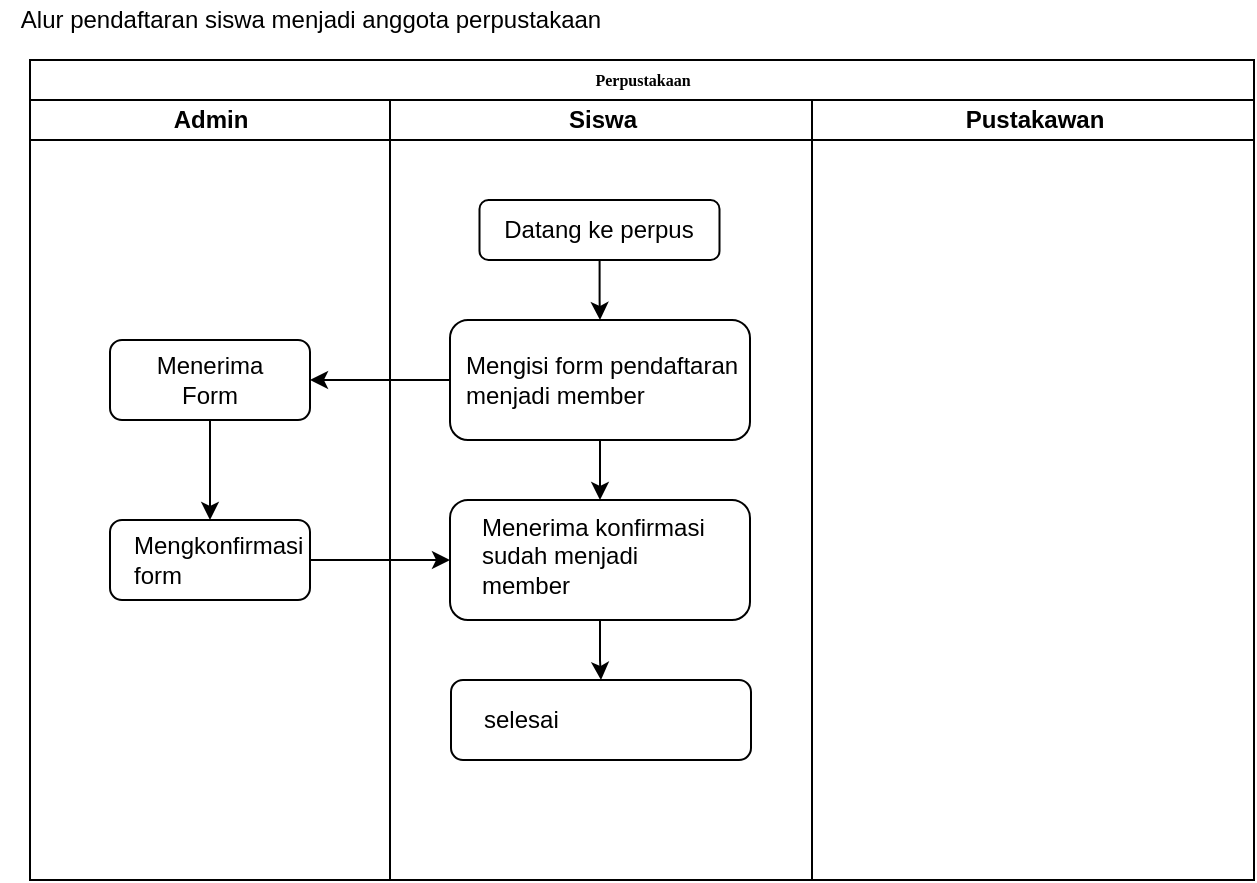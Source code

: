 <mxfile version="14.4.3" type="device"><diagram id="XOx1eMk_9MctRvcuTEXP" name="Page-1"><mxGraphModel dx="1002" dy="581" grid="1" gridSize="10" guides="1" tooltips="1" connect="1" arrows="1" fold="1" page="1" pageScale="1" pageWidth="850" pageHeight="1100" math="0" shadow="0"><root><mxCell id="0"/><mxCell id="1" parent="0"/><mxCell id="MvxJrRrt-ZyHSw6liSzU-1" value="Perpustakaan" style="swimlane;html=1;childLayout=stackLayout;startSize=20;rounded=0;shadow=0;labelBackgroundColor=none;strokeWidth=1;fontFamily=Verdana;fontSize=8;align=center;" vertex="1" parent="1"><mxGeometry x="190" y="110" width="612" height="410" as="geometry"/></mxCell><mxCell id="MvxJrRrt-ZyHSw6liSzU-2" value="Admin" style="swimlane;html=1;startSize=20;" vertex="1" parent="MvxJrRrt-ZyHSw6liSzU-1"><mxGeometry y="20" width="180" height="390" as="geometry"/></mxCell><mxCell id="MvxJrRrt-ZyHSw6liSzU-3" style="edgeStyle=orthogonalEdgeStyle;rounded=0;orthogonalLoop=1;jettySize=auto;html=1;entryX=0.5;entryY=0;entryDx=0;entryDy=0;" edge="1" parent="MvxJrRrt-ZyHSw6liSzU-2" source="MvxJrRrt-ZyHSw6liSzU-4" target="MvxJrRrt-ZyHSw6liSzU-6"><mxGeometry relative="1" as="geometry"/></mxCell><mxCell id="MvxJrRrt-ZyHSw6liSzU-4" value="" style="rounded=1;whiteSpace=wrap;html=1;align=left;" vertex="1" parent="MvxJrRrt-ZyHSw6liSzU-2"><mxGeometry x="40" y="120" width="100" height="40" as="geometry"/></mxCell><mxCell id="MvxJrRrt-ZyHSw6liSzU-5" value="Menerima Form" style="text;html=1;strokeColor=none;fillColor=none;align=center;verticalAlign=middle;whiteSpace=wrap;rounded=0;" vertex="1" parent="MvxJrRrt-ZyHSw6liSzU-2"><mxGeometry x="70" y="130" width="40" height="20" as="geometry"/></mxCell><mxCell id="MvxJrRrt-ZyHSw6liSzU-6" value="" style="rounded=1;whiteSpace=wrap;html=1;align=left;" vertex="1" parent="MvxJrRrt-ZyHSw6liSzU-2"><mxGeometry x="40" y="210" width="100" height="40" as="geometry"/></mxCell><mxCell id="MvxJrRrt-ZyHSw6liSzU-7" value="Mengkonfirmasi form" style="text;html=1;strokeColor=none;fillColor=none;align=left;verticalAlign=middle;whiteSpace=wrap;rounded=0;" vertex="1" parent="MvxJrRrt-ZyHSw6liSzU-2"><mxGeometry x="50" y="220" width="80" height="20" as="geometry"/></mxCell><mxCell id="MvxJrRrt-ZyHSw6liSzU-8" style="edgeStyle=orthogonalEdgeStyle;rounded=0;orthogonalLoop=1;jettySize=auto;html=1;entryX=1;entryY=0.5;entryDx=0;entryDy=0;" edge="1" parent="MvxJrRrt-ZyHSw6liSzU-1" source="MvxJrRrt-ZyHSw6liSzU-14" target="MvxJrRrt-ZyHSw6liSzU-4"><mxGeometry relative="1" as="geometry"/></mxCell><mxCell id="MvxJrRrt-ZyHSw6liSzU-11" value="Siswa" style="swimlane;html=1;startSize=20;align=center;" vertex="1" parent="MvxJrRrt-ZyHSw6liSzU-1"><mxGeometry x="180" y="20" width="211" height="390" as="geometry"/></mxCell><mxCell id="MvxJrRrt-ZyHSw6liSzU-12" value="" style="rounded=1;whiteSpace=wrap;html=1;shadow=0;labelBackgroundColor=none;strokeWidth=1;fontFamily=Verdana;fontSize=8;align=center;" vertex="1" parent="MvxJrRrt-ZyHSw6liSzU-11"><mxGeometry x="44.75" y="50" width="120" height="30" as="geometry"/></mxCell><mxCell id="MvxJrRrt-ZyHSw6liSzU-13" value="Datang ke perpus" style="text;html=1;strokeColor=none;fillColor=none;align=center;verticalAlign=middle;whiteSpace=wrap;rounded=0;" vertex="1" parent="MvxJrRrt-ZyHSw6liSzU-11"><mxGeometry x="51.5" y="55" width="104.5" height="20" as="geometry"/></mxCell><mxCell id="MvxJrRrt-ZyHSw6liSzU-14" value="" style="rounded=1;whiteSpace=wrap;html=1;shadow=0;labelBackgroundColor=none;strokeWidth=1;fontFamily=Verdana;fontSize=8;align=center;" vertex="1" parent="MvxJrRrt-ZyHSw6liSzU-11"><mxGeometry x="30" y="110" width="150" height="60" as="geometry"/></mxCell><mxCell id="MvxJrRrt-ZyHSw6liSzU-15" value="Mengisi form pendaftaran menjadi member" style="text;html=1;strokeColor=none;fillColor=none;align=left;verticalAlign=middle;whiteSpace=wrap;rounded=0;" vertex="1" parent="MvxJrRrt-ZyHSw6liSzU-11"><mxGeometry x="35.5" y="130" width="150" height="20" as="geometry"/></mxCell><mxCell id="MvxJrRrt-ZyHSw6liSzU-16" style="edgeStyle=orthogonalEdgeStyle;rounded=0;orthogonalLoop=1;jettySize=auto;html=1;entryX=0.5;entryY=0;entryDx=0;entryDy=0;" edge="1" parent="MvxJrRrt-ZyHSw6liSzU-11" source="MvxJrRrt-ZyHSw6liSzU-17" target="MvxJrRrt-ZyHSw6liSzU-20"><mxGeometry relative="1" as="geometry"/></mxCell><mxCell id="MvxJrRrt-ZyHSw6liSzU-17" value="" style="rounded=1;whiteSpace=wrap;html=1;shadow=0;labelBackgroundColor=none;strokeWidth=1;fontFamily=Verdana;fontSize=8;align=center;" vertex="1" parent="MvxJrRrt-ZyHSw6liSzU-11"><mxGeometry x="30" y="200" width="150" height="60" as="geometry"/></mxCell><mxCell id="MvxJrRrt-ZyHSw6liSzU-18" value="Menerima konfirmasi sudah menjadi member" style="text;html=1;strokeColor=none;fillColor=none;align=left;verticalAlign=middle;whiteSpace=wrap;rounded=0;" vertex="1" parent="MvxJrRrt-ZyHSw6liSzU-11"><mxGeometry x="44" y="218" width="127" height="20" as="geometry"/></mxCell><mxCell id="MvxJrRrt-ZyHSw6liSzU-20" value="" style="rounded=1;whiteSpace=wrap;html=1;align=left;" vertex="1" parent="MvxJrRrt-ZyHSw6liSzU-11"><mxGeometry x="30.5" y="290" width="150" height="40" as="geometry"/></mxCell><mxCell id="MvxJrRrt-ZyHSw6liSzU-21" value="selesai" style="text;html=1;strokeColor=none;fillColor=none;align=left;verticalAlign=middle;whiteSpace=wrap;rounded=0;" vertex="1" parent="MvxJrRrt-ZyHSw6liSzU-11"><mxGeometry x="45" y="300" width="110" height="20" as="geometry"/></mxCell><mxCell id="MvxJrRrt-ZyHSw6liSzU-29" style="edgeStyle=orthogonalEdgeStyle;rounded=0;orthogonalLoop=1;jettySize=auto;html=1;entryX=0.5;entryY=0;entryDx=0;entryDy=0;" edge="1" parent="MvxJrRrt-ZyHSw6liSzU-11" source="MvxJrRrt-ZyHSw6liSzU-12" target="MvxJrRrt-ZyHSw6liSzU-14"><mxGeometry relative="1" as="geometry"><mxPoint x="106.5" y="100" as="targetPoint"/></mxGeometry></mxCell><mxCell id="MvxJrRrt-ZyHSw6liSzU-50" style="edgeStyle=orthogonalEdgeStyle;rounded=0;orthogonalLoop=1;jettySize=auto;html=1;exitX=0.5;exitY=1;exitDx=0;exitDy=0;entryX=0.5;entryY=0;entryDx=0;entryDy=0;" edge="1" parent="MvxJrRrt-ZyHSw6liSzU-11" source="MvxJrRrt-ZyHSw6liSzU-14" target="MvxJrRrt-ZyHSw6liSzU-17"><mxGeometry relative="1" as="geometry"><mxPoint x="115" y="90" as="targetPoint"/></mxGeometry></mxCell><mxCell id="MvxJrRrt-ZyHSw6liSzU-30" value="Pustakawan" style="swimlane;html=1;startSize=20;" vertex="1" parent="MvxJrRrt-ZyHSw6liSzU-1"><mxGeometry x="391" y="20" width="221" height="390" as="geometry"/></mxCell><mxCell id="MvxJrRrt-ZyHSw6liSzU-47" style="edgeStyle=orthogonalEdgeStyle;rounded=0;orthogonalLoop=1;jettySize=auto;html=1;exitX=1;exitY=0.5;exitDx=0;exitDy=0;entryX=0;entryY=0.5;entryDx=0;entryDy=0;" edge="1" parent="MvxJrRrt-ZyHSw6liSzU-1" source="MvxJrRrt-ZyHSw6liSzU-6" target="MvxJrRrt-ZyHSw6liSzU-17"><mxGeometry relative="1" as="geometry"/></mxCell><mxCell id="MvxJrRrt-ZyHSw6liSzU-52" value="Alur pendaftaran siswa menjadi anggota perpustakaan" style="text;html=1;align=center;verticalAlign=middle;resizable=0;points=[];autosize=1;" vertex="1" parent="1"><mxGeometry x="175" y="80" width="310" height="20" as="geometry"/></mxCell></root></mxGraphModel></diagram></mxfile>